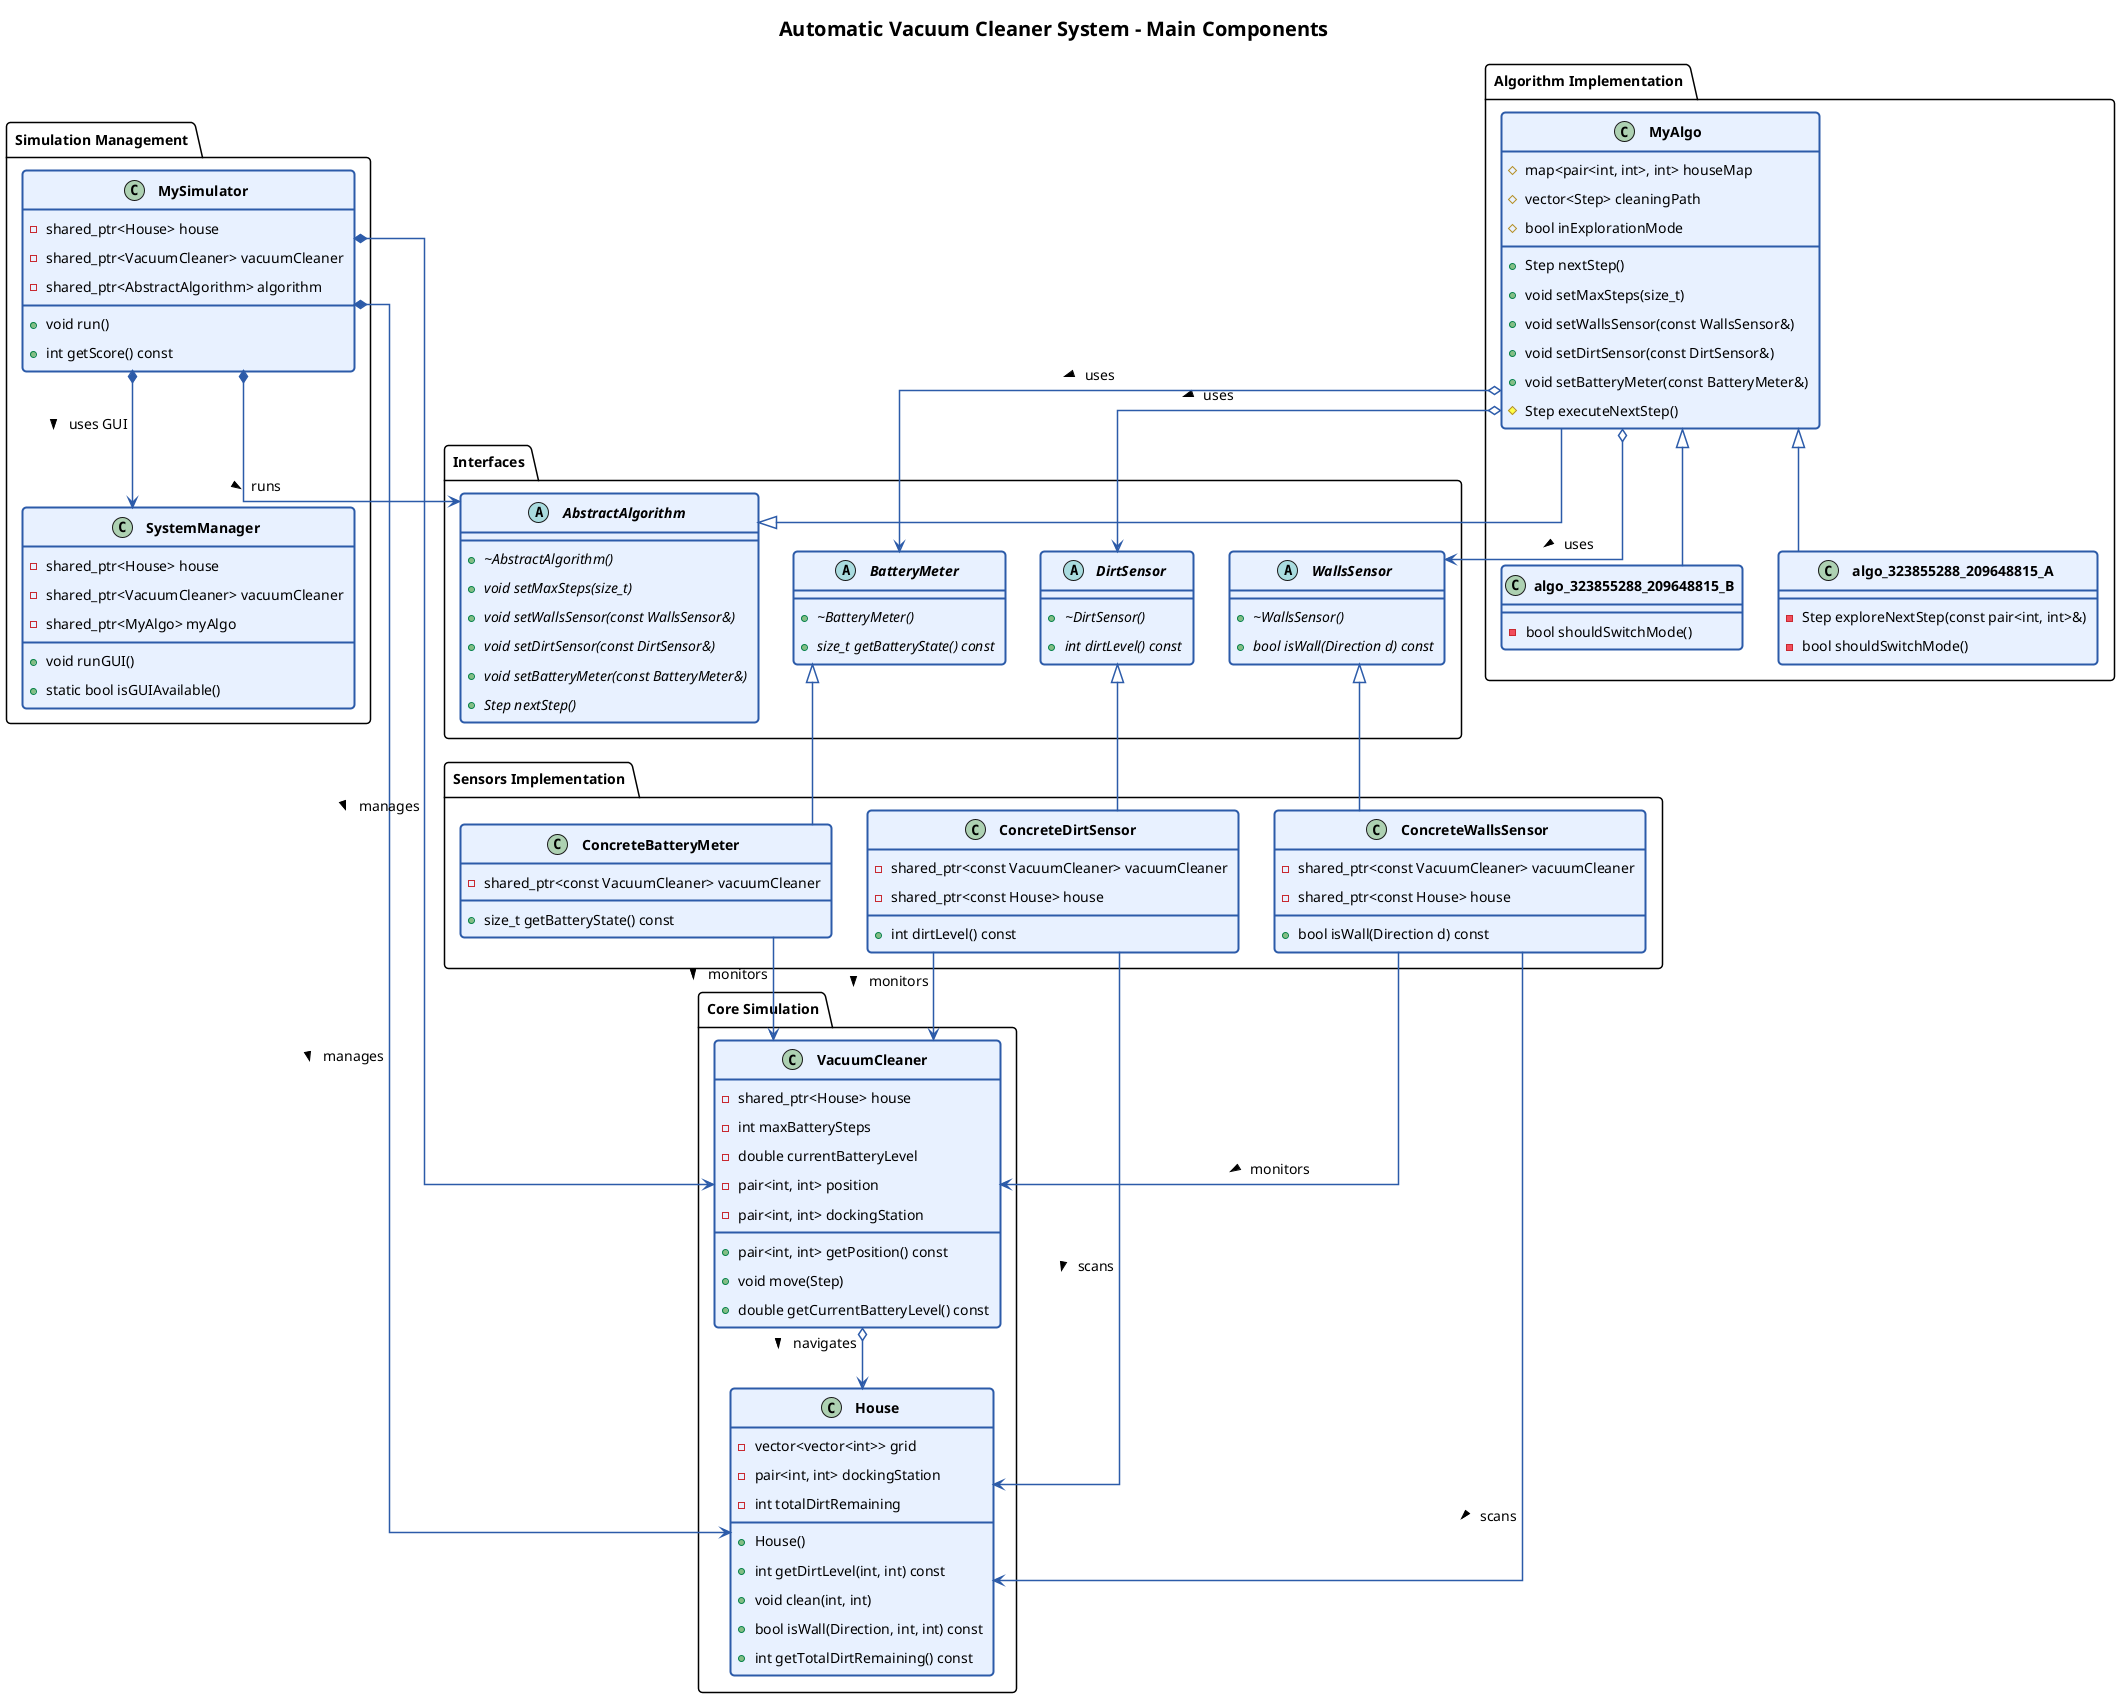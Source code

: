 @startuml Automatic_Vacuum_Cleaner_Overview

' Global styling to improve readability
skinparam {
  DefaultFontSize 14
  DefaultFontName Arial
  BackgroundColor white
  TitleFontSize 20
  ClassFontSize 16
  ClassAttributeFontSize 14
  ClassStereotypeFontSize 12
  padding 5
  roundCorner 8
  classFontStyle bold
  ClassBackgroundColor #E8F1FF
  ClassBorderColor #2C5BA9
  ClassBorderThickness 2
  ArrowColor #2C5BA9
  ArrowThickness 1.5
  shadowing false
  linetype ortho
}

title "Automatic Vacuum Cleaner System - Main Components"

' Use packages to organize components logically
package "Interfaces" {
  abstract "AbstractAlgorithm" as AA {
    +{abstract} ~AbstractAlgorithm()
    +{abstract} void setMaxSteps(size_t)
    +{abstract} void setWallsSensor(const WallsSensor&)
    +{abstract} void setDirtSensor(const DirtSensor&)
    +{abstract} void setBatteryMeter(const BatteryMeter&)
    +{abstract} Step nextStep()
  }
  
  abstract "WallsSensor" as WS {
    +{abstract} ~WallsSensor()
    +{abstract} bool isWall(Direction d) const
  }
  
  abstract "DirtSensor" as DS {
    +{abstract} ~DirtSensor()
    +{abstract} int dirtLevel() const
  }
  
  abstract "BatteryMeter" as BM {
    +{abstract} ~BatteryMeter()
    +{abstract} size_t getBatteryState() const
  }
}

package "Core Simulation" {
  class "House" as H {
    -vector<vector<int>> grid
    -pair<int, int> dockingStation
    -int totalDirtRemaining
    +House()
    +int getDirtLevel(int, int) const
    +void clean(int, int)
    +bool isWall(Direction, int, int) const
    +int getTotalDirtRemaining() const
    '...additional methods
  }
  
  class "VacuumCleaner" as VC {
    -shared_ptr<House> house
    -int maxBatterySteps
    -double currentBatteryLevel
    -pair<int, int> position
    -pair<int, int> dockingStation
    +pair<int, int> getPosition() const
    +void move(Step)
    +double getCurrentBatteryLevel() const
    '...additional methods
  }
}

package "Algorithm Implementation" {
  class "MyAlgo" as MA {
    #map<pair<int, int>, int> houseMap
    #vector<Step> cleaningPath
    #bool inExplorationMode
    '...additional attributes
    +Step nextStep()
    +void setMaxSteps(size_t)
    +void setWallsSensor(const WallsSensor&)
    +void setDirtSensor(const DirtSensor&)
    +void setBatteryMeter(const BatteryMeter&)
    #Step executeNextStep()
  }
  
  class "algo_323855288_209648815_A" as A1 {
    -Step exploreNextStep(const pair<int, int>&)
    -bool shouldSwitchMode()
    '...implementation details
  }
  
  class "algo_323855288_209648815_B" as A2 {
    -bool shouldSwitchMode()
    '...implementation details
  }
}

package "Sensors Implementation" {
  class "ConcreteWallsSensor" as CWS {
    -shared_ptr<const VacuumCleaner> vacuumCleaner
    -shared_ptr<const House> house
    +bool isWall(Direction d) const
  }
  
  class "ConcreteDirtSensor" as CDS {
    -shared_ptr<const VacuumCleaner> vacuumCleaner
    -shared_ptr<const House> house
    +int dirtLevel() const
  }
  
  class "ConcreteBatteryMeter" as CBM {
    -shared_ptr<const VacuumCleaner> vacuumCleaner
    +size_t getBatteryState() const
  }
}

package "Simulation Management" {
  class "MySimulator" as MS {
    -shared_ptr<House> house
    -shared_ptr<VacuumCleaner> vacuumCleaner
    -shared_ptr<AbstractAlgorithm> algorithm
    '...additional attributes
    +void run()
    +int getScore() const
  }
  
  class "SystemManager" as SM {
    -shared_ptr<House> house
    -shared_ptr<VacuumCleaner> vacuumCleaner
    -shared_ptr<MyAlgo> myAlgo
    '...additional attributes
    +void runGUI()
    +static bool isGUIAvailable()
  }
}

' Key relationships between components
AA <|-- MA
MA <|-- A1
MA <|-- A2

WS <|-- CWS
DS <|-- CDS
BM <|-- CBM

MS *--> H : manages >
MS *--> VC : manages >
MS *--> AA : runs >
MS *--> SM : uses GUI >

CWS --> VC : monitors >
CWS --> H : scans >
CDS --> VC : monitors >
CDS --> H : scans >
CBM --> VC : monitors >

MA o--> WS : uses >
MA o--> DS : uses >
MA o--> BM : uses >

VC o--> H : navigates >

@enduml
